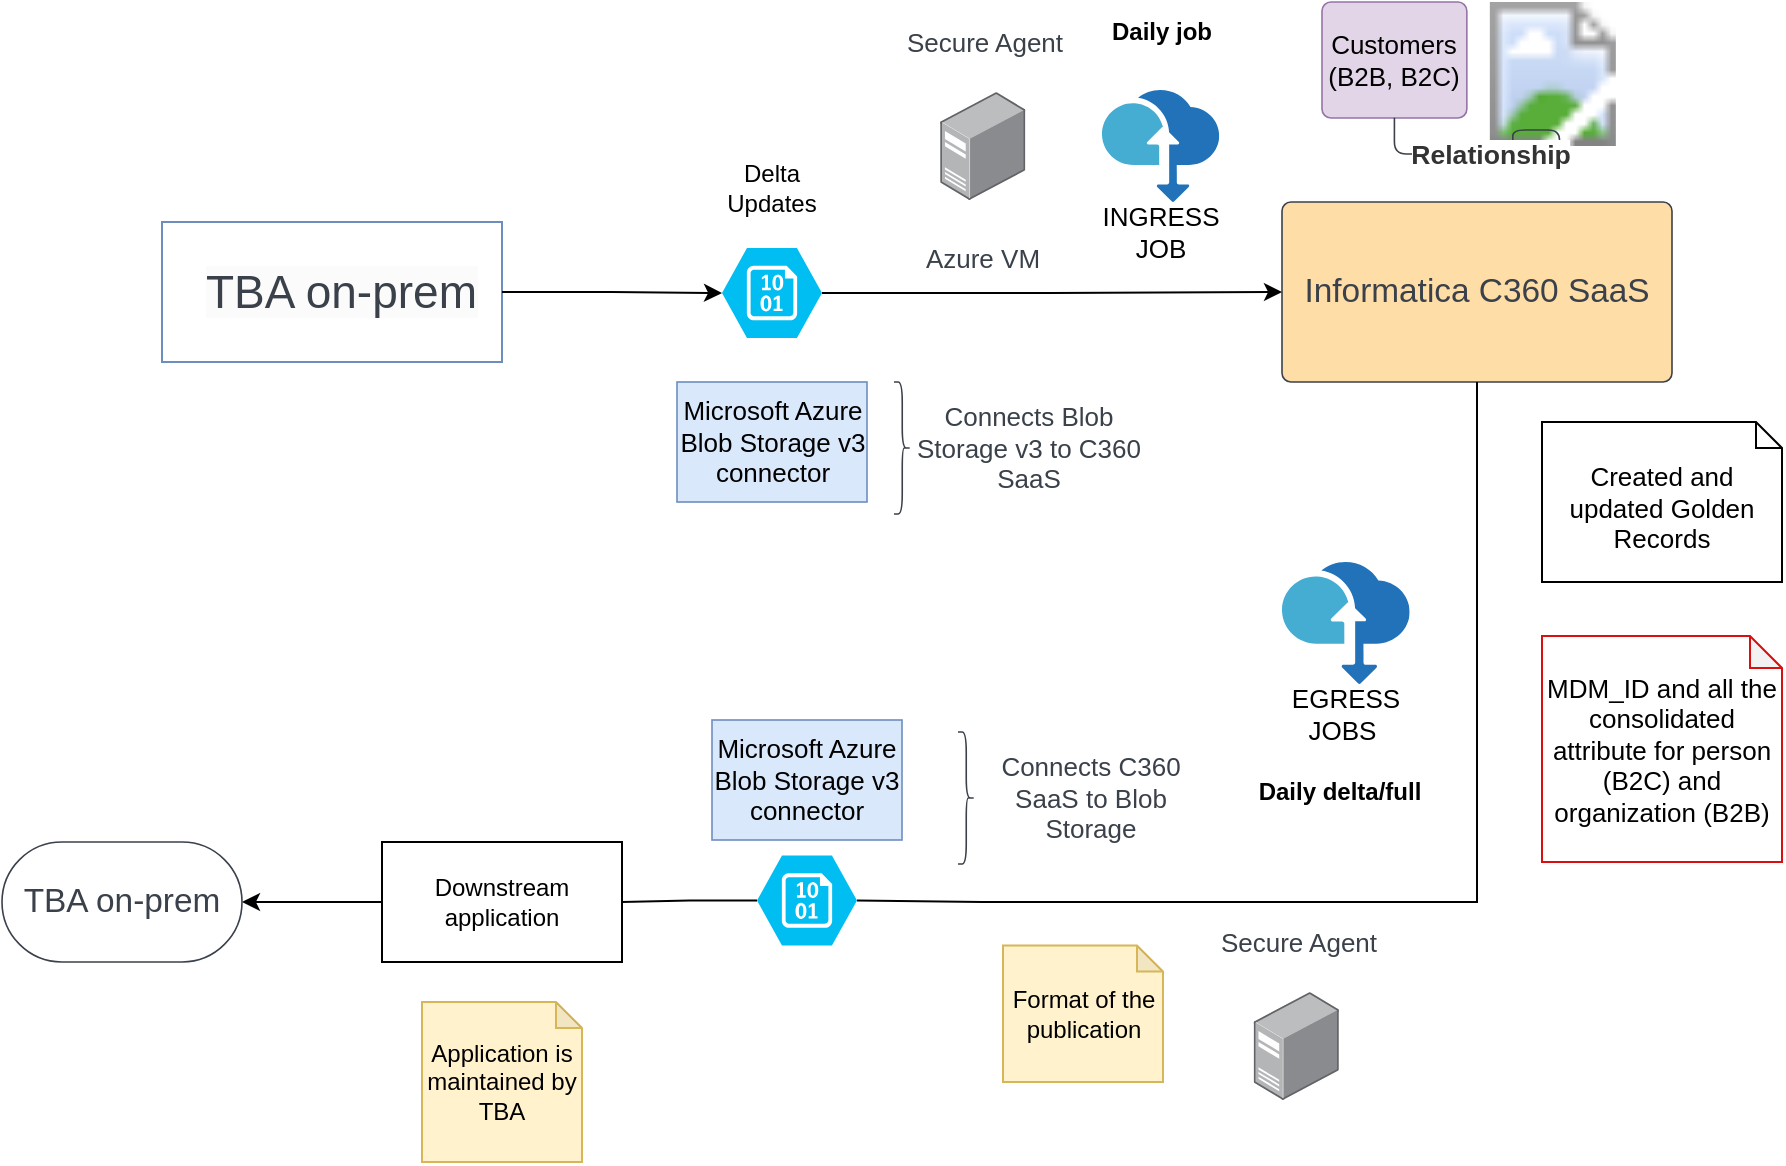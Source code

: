 <mxfile version="24.5.5" type="github" pages="4">
  <diagram name="option-1" id="xIKOyrkWzy8Dl_fA8WEf">
    <mxGraphModel dx="1050" dy="661" grid="1" gridSize="10" guides="1" tooltips="1" connect="1" arrows="1" fold="1" page="1" pageScale="1" pageWidth="1100" pageHeight="850" math="0" shadow="0">
      <root>
        <mxCell id="0" />
        <mxCell id="1" parent="0" />
        <mxCell id="UTLVXiV4EajCc-Q2aEKk-1" value="" style="rounded=0;whiteSpace=wrap;html=1;fillColor=default;strokeColor=#6c8ebf;" vertex="1" parent="1">
          <mxGeometry x="140" y="140" width="170" height="70" as="geometry" />
        </mxCell>
        <mxCell id="UTLVXiV4EajCc-Q2aEKk-2" style="edgeStyle=orthogonalEdgeStyle;rounded=0;orthogonalLoop=1;jettySize=auto;html=1;startArrow=none;" edge="1" parent="1" source="UTLVXiV4EajCc-Q2aEKk-36" target="UTLVXiV4EajCc-Q2aEKk-12">
          <mxGeometry relative="1" as="geometry">
            <Array as="points" />
          </mxGeometry>
        </mxCell>
        <mxCell id="UTLVXiV4EajCc-Q2aEKk-3" value="Informatica C360 SaaS" style="html=1;overflow=block;blockSpacing=1;whiteSpace=wrap;fontSize=16.7;fontColor=#3a414a;spacing=9;strokeColor=#3a414a;strokeOpacity=100;fillOpacity=100;rounded=1;absoluteArcSize=1;arcSize=9;fillColor=#ffdda6;strokeWidth=0.8;lucidId=FAfvqJk8E.Ea;" vertex="1" parent="1">
          <mxGeometry x="700" y="130" width="195" height="90" as="geometry" />
        </mxCell>
        <mxCell id="UTLVXiV4EajCc-Q2aEKk-11" value="INGRESS JOB" style="overflow=block;blockSpacing=1;whiteSpace=wrap;aspect=fixed;html=1;points=[];align=center;verticalAlign=top;image;image=img/lib/mscae/Data_Box.svg;fontSize=13;spacing=0;strokeColor=#3a414a;strokeOpacity=100;rounded=1;absoluteArcSize=1;arcSize=9;fillColor=#45ADD2;strokeWidth=0.8;lucidId=rtmv1XBsKIsu;" vertex="1" parent="1">
          <mxGeometry x="610" y="74" width="58.6" height="56" as="geometry" />
        </mxCell>
        <mxCell id="UTLVXiV4EajCc-Q2aEKk-12" value="TBA on-prem" style="html=1;overflow=block;blockSpacing=1;whiteSpace=wrap;rounded=1;arcSize=50;fontSize=16.7;fontColor=#3a414a;spacing=3.8;strokeColor=#3a414a;strokeOpacity=100;fillOpacity=100;fillColor=default;strokeWidth=0.8;lucidId=_zfvtoaLD8R3;" vertex="1" parent="1">
          <mxGeometry x="60" y="450" width="120" height="60" as="geometry" />
        </mxCell>
        <mxCell id="UTLVXiV4EajCc-Q2aEKk-13" value="EGRESS JOBS&amp;nbsp;" style="overflow=block;blockSpacing=1;whiteSpace=wrap;aspect=fixed;html=1;points=[];align=center;verticalAlign=top;image;image=img/lib/mscae/Data_Box.svg;fontSize=13;spacing=0;strokeColor=#3a414a;strokeOpacity=100;rounded=1;absoluteArcSize=1;arcSize=9;fillColor=#45ADD2;strokeWidth=0.8;lucidId=rtmv1XBsKIsu;" vertex="1" parent="1">
          <mxGeometry x="700" y="310" width="63.84" height="61" as="geometry" />
        </mxCell>
        <mxCell id="UTLVXiV4EajCc-Q2aEKk-14" value="Created and updated Golden Records" style="shape=note2;boundedLbl=1;whiteSpace=wrap;html=1;size=13;verticalAlign=top;align=center;fontSize=13;" vertex="1" parent="1">
          <mxGeometry x="830" y="240" width="120" height="80" as="geometry" />
        </mxCell>
        <mxCell id="UTLVXiV4EajCc-Q2aEKk-15" value="MDM_ID and all the consolidated attribute for person (B2C) and organization (B2B)" style="shape=note;whiteSpace=wrap;html=1;backgroundOutline=1;darkOpacity=0.05;strokeColor=#da1010;fontSize=13;size=16;" vertex="1" parent="1">
          <mxGeometry x="830" y="347" width="120" height="113" as="geometry" />
        </mxCell>
        <mxCell id="UTLVXiV4EajCc-Q2aEKk-16" value="Customers&lt;div&gt;(B2B,&amp;nbsp;&lt;span style=&quot;background-color: initial;&quot;&gt;B2C)&lt;/span&gt;&lt;/div&gt;" style="html=1;overflow=block;blockSpacing=1;whiteSpace=wrap;fontSize=13;spacing=0;strokeColor=#9673a6;strokeOpacity=100;rounded=1;absoluteArcSize=1;arcSize=9;fillColor=#e1d5e7;strokeWidth=0.8;lucidId=Y6fv7KWgEG-H;" vertex="1" parent="1">
          <mxGeometry x="720" y="30" width="72.42" height="58" as="geometry" />
        </mxCell>
        <mxCell id="UTLVXiV4EajCc-Q2aEKk-17" value="" style="html=1;overflow=block;blockSpacing=1;whiteSpace=wrap;shape=image;fontSize=13;spacing=3.8;strokeColor=none;strokeOpacity=100;strokeWidth=0;image=https://images.lucid.app/images/98843362-60f4-46ee-85de-753dc02aa09e/content;lucidId=MXlvsj6demjr;" vertex="1" parent="1">
          <mxGeometry x="799.42" y="30" width="72" height="72" as="geometry" />
        </mxCell>
        <mxCell id="UTLVXiV4EajCc-Q2aEKk-18" value="" style="html=1;jettySize=18;whiteSpace=wrap;fontSize=13;strokeColor=#3a414a;strokeOpacity=100;strokeWidth=0.8;rounded=1;arcSize=12;edgeStyle=orthogonalEdgeStyle;startArrow=none;endArrow=block;endFill=1;exitX=0.5;exitY=0.997;exitPerimeter=0;entryX=0.5;entryY=1;entryPerimeter=0;lucidId=~YlvwF8hCNBU;" edge="1" parent="1" source="UTLVXiV4EajCc-Q2aEKk-16">
          <mxGeometry width="100" height="100" relative="1" as="geometry">
            <Array as="points" />
            <mxPoint x="838.42" y="112" as="targetPoint" />
          </mxGeometry>
        </mxCell>
        <mxCell id="UTLVXiV4EajCc-Q2aEKk-19" value="Relationship" style="text;html=1;resizable=0;labelBackgroundColor=default;align=center;verticalAlign=middle;fontStyle=1;fontColor=#333333;fontSize=13.3;" vertex="1" parent="UTLVXiV4EajCc-Q2aEKk-18">
          <mxGeometry relative="1" as="geometry" />
        </mxCell>
        <mxCell id="UTLVXiV4EajCc-Q2aEKk-20" value="Microsoft Azure Blob Storage v3 connector" style="html=1;overflow=block;blockSpacing=1;whiteSpace=wrap;fontSize=13;spacing=0;strokeColor=#6c8ebf;strokeOpacity=100;fillOpacity=100;fillColor=#dae8fc;strokeWidth=0.8;lucidId=bUlvSHZIWZw~;" vertex="1" parent="1">
          <mxGeometry x="397.5" y="220" width="95" height="60" as="geometry" />
        </mxCell>
        <mxCell id="UTLVXiV4EajCc-Q2aEKk-21" value="" style="strokeColor=none;fillColor=none;whiteSpace=wrap;fontSize=12;fontColor=#3a414a;spacing=3.8;strokeOpacity=100;rounded=1;absoluteArcSize=1;arcSize=9;strokeWidth=0.8;html=1;" vertex="1" parent="1">
          <mxGeometry x="500" y="220" width="125" height="66" as="geometry" />
        </mxCell>
        <mxCell id="UTLVXiV4EajCc-Q2aEKk-22" value="" style="shape=curlyBracket;rounded=1;flipH=1;whiteSpace=wrap;fontSize=16.7;fontColor=#3a414a;spacing=3.8;strokeColor=#3a414a;strokeOpacity=100;strokeWidth=0.8;" vertex="1" parent="UTLVXiV4EajCc-Q2aEKk-21">
          <mxGeometry x="6" width="8.25" height="66" as="geometry" />
        </mxCell>
        <mxCell id="UTLVXiV4EajCc-Q2aEKk-23" value="Connects  Blob Storage v3 to C360 SaaS" style="strokeColor=none;fillColor=none;whiteSpace=wrap;fontSize=13;fontColor=#3a414a;spacing=3.8;strokeOpacity=100;rounded=1;absoluteArcSize=1;arcSize=9;strokeWidth=0.8;" vertex="1" parent="UTLVXiV4EajCc-Q2aEKk-21">
          <mxGeometry x="15.25" width="116.75" height="66" as="geometry" />
        </mxCell>
        <mxCell id="UTLVXiV4EajCc-Q2aEKk-24" value="" style="strokeColor=none;fillColor=none;whiteSpace=wrap;fontSize=16.7;fontColor=#3a414a;spacing=3.8;strokeOpacity=100;rounded=1;absoluteArcSize=1;arcSize=9;strokeWidth=0.8;html=1;" vertex="1" parent="1">
          <mxGeometry x="538" y="395" width="125" height="66" as="geometry" />
        </mxCell>
        <mxCell id="UTLVXiV4EajCc-Q2aEKk-25" value="" style="shape=curlyBracket;rounded=1;flipH=1;whiteSpace=wrap;fontSize=16.7;fontColor=#3a414a;spacing=3.8;strokeColor=#3a414a;strokeOpacity=100;strokeWidth=0.8;" vertex="1" parent="UTLVXiV4EajCc-Q2aEKk-24">
          <mxGeometry width="8.25" height="66" as="geometry" />
        </mxCell>
        <mxCell id="UTLVXiV4EajCc-Q2aEKk-26" value="Connects C360 SaaS to Blob Storage" style="strokeColor=none;fillColor=none;whiteSpace=wrap;fontSize=13;fontColor=#3a414a;spacing=3.8;strokeOpacity=100;rounded=1;absoluteArcSize=1;arcSize=9;strokeWidth=0.8;" vertex="1" parent="UTLVXiV4EajCc-Q2aEKk-24">
          <mxGeometry x="8.25" width="116.75" height="66" as="geometry" />
        </mxCell>
        <mxCell id="UTLVXiV4EajCc-Q2aEKk-27" value="Daily delta/full" style="text;html=1;strokeColor=none;fillColor=none;align=center;verticalAlign=middle;whiteSpace=wrap;rounded=0;fontStyle=1" vertex="1" parent="1">
          <mxGeometry x="668.6" y="410" width="120" height="30" as="geometry" />
        </mxCell>
        <mxCell id="UTLVXiV4EajCc-Q2aEKk-28" value="Daily job" style="text;html=1;strokeColor=none;fillColor=none;align=center;verticalAlign=middle;whiteSpace=wrap;rounded=0;fontStyle=1" vertex="1" parent="1">
          <mxGeometry x="580.0" y="30" width="120" height="30" as="geometry" />
        </mxCell>
        <mxCell id="UTLVXiV4EajCc-Q2aEKk-29" value="Microsoft Azure Blob Storage v3 connector" style="html=1;overflow=block;blockSpacing=1;whiteSpace=wrap;fontSize=13;spacing=0;strokeColor=#6c8ebf;strokeOpacity=100;fillOpacity=100;fillColor=#dae8fc;strokeWidth=0.8;lucidId=bUlvSHZIWZw~;" vertex="1" parent="1">
          <mxGeometry x="415" y="389" width="95" height="60" as="geometry" />
        </mxCell>
        <mxCell id="UTLVXiV4EajCc-Q2aEKk-30" value="" style="edgeStyle=orthogonalEdgeStyle;rounded=0;orthogonalLoop=1;jettySize=auto;html=1;endArrow=none;entryX=1;entryY=0.5;entryDx=0;entryDy=0;entryPerimeter=0;" edge="1" parent="1" source="UTLVXiV4EajCc-Q2aEKk-3" target="UTLVXiV4EajCc-Q2aEKk-31">
          <mxGeometry relative="1" as="geometry">
            <Array as="points">
              <mxPoint x="798" y="480" />
              <mxPoint x="550" y="480" />
            </Array>
            <mxPoint x="798" y="220" as="sourcePoint" />
            <mxPoint x="600" y="475" as="targetPoint" />
          </mxGeometry>
        </mxCell>
        <mxCell id="UTLVXiV4EajCc-Q2aEKk-31" value="" style="verticalLabelPosition=bottom;html=1;verticalAlign=top;align=center;strokeColor=none;fillColor=#00BEF2;shape=mxgraph.azure.storage_blob;" vertex="1" parent="1">
          <mxGeometry x="437.5" y="456.75" width="50" height="45" as="geometry" />
        </mxCell>
        <mxCell id="UTLVXiV4EajCc-Q2aEKk-33" value="Secure Agent" style="strokeColor=none;fillColor=none;whiteSpace=wrap;fontSize=13;fontColor=#3a414a;spacing=3.8;strokeOpacity=100;rounded=1;absoluteArcSize=1;arcSize=9;strokeWidth=0.8;" vertex="1" parent="1">
          <mxGeometry x="493.25" y="30" width="116.75" height="40" as="geometry" />
        </mxCell>
        <mxCell id="UTLVXiV4EajCc-Q2aEKk-46" style="edgeStyle=orthogonalEdgeStyle;rounded=0;orthogonalLoop=1;jettySize=auto;html=1;" edge="1" parent="1" source="UTLVXiV4EajCc-Q2aEKk-34" target="UTLVXiV4EajCc-Q2aEKk-3">
          <mxGeometry relative="1" as="geometry" />
        </mxCell>
        <mxCell id="UTLVXiV4EajCc-Q2aEKk-34" value="" style="verticalLabelPosition=bottom;html=1;verticalAlign=top;align=center;strokeColor=none;fillColor=#00BEF2;shape=mxgraph.azure.storage_blob;" vertex="1" parent="1">
          <mxGeometry x="420" y="153" width="50" height="45" as="geometry" />
        </mxCell>
        <mxCell id="UTLVXiV4EajCc-Q2aEKk-35" value="" style="edgeStyle=orthogonalEdgeStyle;rounded=0;orthogonalLoop=1;jettySize=auto;html=1;startArrow=none;endArrow=none;" edge="1" parent="1" source="UTLVXiV4EajCc-Q2aEKk-31" target="UTLVXiV4EajCc-Q2aEKk-36">
          <mxGeometry relative="1" as="geometry">
            <Array as="points" />
            <mxPoint x="438" y="479" as="sourcePoint" />
            <mxPoint x="200" y="479" as="targetPoint" />
          </mxGeometry>
        </mxCell>
        <mxCell id="UTLVXiV4EajCc-Q2aEKk-36" value="Downstream application" style="rounded=0;whiteSpace=wrap;html=1;" vertex="1" parent="1">
          <mxGeometry x="250" y="450" width="120" height="60" as="geometry" />
        </mxCell>
        <mxCell id="UTLVXiV4EajCc-Q2aEKk-37" value="Application is maintained by TBA" style="shape=note;whiteSpace=wrap;html=1;backgroundOutline=1;darkOpacity=0.05;fillColor=#fff2cc;strokeColor=#d6b656;size=13;" vertex="1" parent="1">
          <mxGeometry x="270" y="530" width="80" height="80" as="geometry" />
        </mxCell>
        <mxCell id="UTLVXiV4EajCc-Q2aEKk-38" value="Format of the publication" style="shape=note;whiteSpace=wrap;html=1;backgroundOutline=1;darkOpacity=0.05;fillColor=#fff2cc;strokeColor=#d6b656;size=13;" vertex="1" parent="1">
          <mxGeometry x="560.5" y="501.75" width="80" height="68.25" as="geometry" />
        </mxCell>
        <mxCell id="UTLVXiV4EajCc-Q2aEKk-39" value="&lt;span style=&quot;color: rgb(58, 65, 74); font-family: Helvetica; font-size: 23px; font-style: normal; font-variant-ligatures: normal; font-variant-caps: normal; font-weight: 400; letter-spacing: normal; orphans: 2; text-align: center; text-indent: 0px; text-transform: none; widows: 2; word-spacing: 0px; -webkit-text-stroke-width: 0px; background-color: rgb(251, 251, 251); text-decoration-thickness: initial; text-decoration-style: initial; text-decoration-color: initial; float: none; display: inline !important;&quot;&gt;TBA on-prem&lt;/span&gt;" style="text;whiteSpace=wrap;html=1;fontSize=23;" vertex="1" parent="1">
          <mxGeometry x="160" y="155" width="140" height="40" as="geometry" />
        </mxCell>
        <mxCell id="UTLVXiV4EajCc-Q2aEKk-40" value="Delta Updates" style="text;html=1;strokeColor=none;fillColor=none;align=center;verticalAlign=middle;whiteSpace=wrap;rounded=0;" vertex="1" parent="1">
          <mxGeometry x="415" y="108" width="60" height="30" as="geometry" />
        </mxCell>
        <mxCell id="UTLVXiV4EajCc-Q2aEKk-47" style="edgeStyle=orthogonalEdgeStyle;rounded=0;orthogonalLoop=1;jettySize=auto;html=1;exitX=1;exitY=0.5;exitDx=0;exitDy=0;entryX=0;entryY=0.5;entryDx=0;entryDy=0;entryPerimeter=0;" edge="1" parent="1" source="UTLVXiV4EajCc-Q2aEKk-1" target="UTLVXiV4EajCc-Q2aEKk-34">
          <mxGeometry relative="1" as="geometry" />
        </mxCell>
        <mxCell id="jOWFvfhWtUZJnj_sLtPq-1" value="Azure VM" style="strokeColor=none;fillColor=none;whiteSpace=wrap;fontSize=13;fontColor=#3a414a;spacing=3.8;strokeOpacity=100;rounded=1;absoluteArcSize=1;arcSize=9;strokeWidth=0.8;" vertex="1" parent="1">
          <mxGeometry x="491.5" y="138" width="116.75" height="40" as="geometry" />
        </mxCell>
        <mxCell id="uVDd3Pz3LuNNK4ch08mF-1" value="" style="image;points=[];aspect=fixed;html=1;align=center;shadow=0;dashed=0;image=img/lib/allied_telesis/computer_and_terminals/Server_Desktop.svg;" vertex="1" parent="1">
          <mxGeometry x="529.08" y="75" width="42.6" height="54" as="geometry" />
        </mxCell>
        <mxCell id="DJTNmcJBY1qW09pVh8I9-1" value="Secure Agent" style="strokeColor=none;fillColor=none;whiteSpace=wrap;fontSize=13;fontColor=#3a414a;spacing=3.8;strokeOpacity=100;rounded=1;absoluteArcSize=1;arcSize=9;strokeWidth=0.8;" vertex="1" parent="1">
          <mxGeometry x="650" y="480" width="116.75" height="40" as="geometry" />
        </mxCell>
        <mxCell id="DJTNmcJBY1qW09pVh8I9-2" value="" style="image;points=[];aspect=fixed;html=1;align=center;shadow=0;dashed=0;image=img/lib/allied_telesis/computer_and_terminals/Server_Desktop.svg;" vertex="1" parent="1">
          <mxGeometry x="685.83" y="525" width="42.6" height="54" as="geometry" />
        </mxCell>
      </root>
    </mxGraphModel>
  </diagram>
  <diagram id="GwSDyWFpAkEhWZ1KW3pI" name="option-2">
    <mxGraphModel dx="1050" dy="661" grid="1" gridSize="10" guides="1" tooltips="1" connect="1" arrows="1" fold="1" page="1" pageScale="1" pageWidth="1100" pageHeight="850" math="0" shadow="0">
      <root>
        <mxCell id="0" />
        <mxCell id="1" parent="0" />
        <mxCell id="33QZVExdqFNLATZnmr2U-38" style="edgeStyle=orthogonalEdgeStyle;rounded=0;orthogonalLoop=1;jettySize=auto;html=1;" edge="1" parent="1" source="33QZVExdqFNLATZnmr2U-1">
          <mxGeometry relative="1" as="geometry">
            <mxPoint x="410" y="175" as="targetPoint" />
          </mxGeometry>
        </mxCell>
        <mxCell id="33QZVExdqFNLATZnmr2U-1" value="" style="rounded=0;whiteSpace=wrap;html=1;fillColor=default;strokeColor=#6c8ebf;" vertex="1" parent="1">
          <mxGeometry x="140" y="140" width="170" height="70" as="geometry" />
        </mxCell>
        <mxCell id="33QZVExdqFNLATZnmr2U-2" style="edgeStyle=orthogonalEdgeStyle;rounded=0;orthogonalLoop=1;jettySize=auto;html=1;startArrow=none;" edge="1" parent="1" source="33QZVExdqFNLATZnmr2U-30" target="33QZVExdqFNLATZnmr2U-6">
          <mxGeometry relative="1" as="geometry">
            <Array as="points" />
          </mxGeometry>
        </mxCell>
        <mxCell id="33QZVExdqFNLATZnmr2U-3" value="Informatica C360 SaaS" style="html=1;overflow=block;blockSpacing=1;whiteSpace=wrap;fontSize=16.7;fontColor=#3a414a;spacing=9;strokeColor=#3a414a;strokeOpacity=100;fillOpacity=100;rounded=1;absoluteArcSize=1;arcSize=9;fillColor=#ffdda6;strokeWidth=0.8;lucidId=FAfvqJk8E.Ea;" vertex="1" parent="1">
          <mxGeometry x="700" y="130" width="195" height="90" as="geometry" />
        </mxCell>
        <mxCell id="33QZVExdqFNLATZnmr2U-5" value="INGRESS JOB" style="overflow=block;blockSpacing=1;whiteSpace=wrap;aspect=fixed;html=1;points=[];align=center;verticalAlign=top;image;image=img/lib/mscae/Data_Box.svg;fontSize=13;spacing=0;strokeColor=#3a414a;strokeOpacity=100;rounded=1;absoluteArcSize=1;arcSize=9;fillColor=#45ADD2;strokeWidth=0.8;lucidId=rtmv1XBsKIsu;" vertex="1" parent="1">
          <mxGeometry x="610" y="74" width="58.6" height="56" as="geometry" />
        </mxCell>
        <mxCell id="33QZVExdqFNLATZnmr2U-6" value="TBA on-prem" style="html=1;overflow=block;blockSpacing=1;whiteSpace=wrap;rounded=1;arcSize=50;fontSize=16.7;fontColor=#3a414a;spacing=3.8;strokeColor=#3a414a;strokeOpacity=100;fillOpacity=100;fillColor=default;strokeWidth=0.8;lucidId=_zfvtoaLD8R3;" vertex="1" parent="1">
          <mxGeometry x="60" y="450" width="120" height="60" as="geometry" />
        </mxCell>
        <mxCell id="33QZVExdqFNLATZnmr2U-7" value="EGRESS JOBS&amp;nbsp;" style="overflow=block;blockSpacing=1;whiteSpace=wrap;aspect=fixed;html=1;points=[];align=center;verticalAlign=top;image;image=img/lib/mscae/Data_Box.svg;fontSize=13;spacing=0;strokeColor=#3a414a;strokeOpacity=100;rounded=1;absoluteArcSize=1;arcSize=9;fillColor=#45ADD2;strokeWidth=0.8;lucidId=rtmv1XBsKIsu;" vertex="1" parent="1">
          <mxGeometry x="700" y="310" width="63.84" height="61" as="geometry" />
        </mxCell>
        <mxCell id="33QZVExdqFNLATZnmr2U-8" value="Created and updated Golden Records" style="shape=note2;boundedLbl=1;whiteSpace=wrap;html=1;size=13;verticalAlign=top;align=center;fontSize=13;" vertex="1" parent="1">
          <mxGeometry x="830" y="240" width="120" height="80" as="geometry" />
        </mxCell>
        <mxCell id="33QZVExdqFNLATZnmr2U-9" value="MDM_ID and all the consolidated attribute for person (B2C) and organization (B2B)" style="shape=note;whiteSpace=wrap;html=1;backgroundOutline=1;darkOpacity=0.05;strokeColor=#da1010;fontSize=13;size=16;" vertex="1" parent="1">
          <mxGeometry x="830" y="347" width="120" height="113" as="geometry" />
        </mxCell>
        <mxCell id="33QZVExdqFNLATZnmr2U-11" value="" style="html=1;overflow=block;blockSpacing=1;whiteSpace=wrap;shape=image;fontSize=13;spacing=3.8;strokeColor=none;strokeOpacity=100;strokeWidth=0;image=https://images.lucid.app/images/98843362-60f4-46ee-85de-753dc02aa09e/content;lucidId=MXlvsj6demjr;" vertex="1" parent="1">
          <mxGeometry x="820" y="66" width="72" height="72" as="geometry" />
        </mxCell>
        <mxCell id="33QZVExdqFNLATZnmr2U-12" value="" style="html=1;jettySize=18;whiteSpace=wrap;fontSize=13;strokeColor=#3a414a;strokeOpacity=100;strokeWidth=0.8;rounded=1;arcSize=12;edgeStyle=orthogonalEdgeStyle;startArrow=none;endArrow=block;endFill=1;lucidId=~YlvwF8hCNBU;" edge="1" parent="1" target="33QZVExdqFNLATZnmr2U-11">
          <mxGeometry width="100" height="100" relative="1" as="geometry">
            <Array as="points" />
            <mxPoint x="838" y="60" as="targetPoint" />
            <mxPoint x="770" y="60" as="sourcePoint" />
          </mxGeometry>
        </mxCell>
        <mxCell id="33QZVExdqFNLATZnmr2U-13" value="Relationship" style="text;html=1;resizable=0;labelBackgroundColor=default;align=center;verticalAlign=middle;fontStyle=1;fontColor=#333333;fontSize=13.3;" vertex="1" parent="33QZVExdqFNLATZnmr2U-12">
          <mxGeometry relative="1" as="geometry">
            <mxPoint x="-5" y="-18" as="offset" />
          </mxGeometry>
        </mxCell>
        <mxCell id="33QZVExdqFNLATZnmr2U-14" value="AWS S3 Connectors" style="html=1;overflow=block;blockSpacing=1;whiteSpace=wrap;fontSize=13;spacing=0;strokeColor=#6c8ebf;strokeOpacity=100;fillOpacity=100;fillColor=#dae8fc;strokeWidth=0.8;lucidId=bUlvSHZIWZw~;" vertex="1" parent="1">
          <mxGeometry x="397.5" y="244" width="95" height="60" as="geometry" />
        </mxCell>
        <mxCell id="33QZVExdqFNLATZnmr2U-15" value="" style="strokeColor=none;fillColor=none;whiteSpace=wrap;fontSize=12;fontColor=#3a414a;spacing=3.8;strokeOpacity=100;rounded=1;absoluteArcSize=1;arcSize=9;strokeWidth=0.8;html=1;" vertex="1" parent="1">
          <mxGeometry x="500" y="220" width="125" height="66" as="geometry" />
        </mxCell>
        <mxCell id="33QZVExdqFNLATZnmr2U-16" value="" style="shape=curlyBracket;rounded=1;flipH=1;whiteSpace=wrap;fontSize=16.7;fontColor=#3a414a;spacing=3.8;strokeColor=#3a414a;strokeOpacity=100;strokeWidth=0.8;" vertex="1" parent="33QZVExdqFNLATZnmr2U-15">
          <mxGeometry x="6" width="8.25" height="66" as="geometry" />
        </mxCell>
        <mxCell id="33QZVExdqFNLATZnmr2U-17" value="Connects  S3 bucket to C360 SaaS" style="strokeColor=none;fillColor=none;whiteSpace=wrap;fontSize=13;fontColor=#3a414a;spacing=3.8;strokeOpacity=100;rounded=1;absoluteArcSize=1;arcSize=9;strokeWidth=0.8;" vertex="1" parent="33QZVExdqFNLATZnmr2U-15">
          <mxGeometry x="15.25" width="116.75" height="66" as="geometry" />
        </mxCell>
        <mxCell id="33QZVExdqFNLATZnmr2U-18" value="" style="strokeColor=none;fillColor=none;whiteSpace=wrap;fontSize=16.7;fontColor=#3a414a;spacing=3.8;strokeOpacity=100;rounded=1;absoluteArcSize=1;arcSize=9;strokeWidth=0.8;html=1;" vertex="1" parent="1">
          <mxGeometry x="538" y="395" width="125" height="66" as="geometry" />
        </mxCell>
        <mxCell id="33QZVExdqFNLATZnmr2U-19" value="" style="shape=curlyBracket;rounded=1;flipH=1;whiteSpace=wrap;fontSize=16.7;fontColor=#3a414a;spacing=3.8;strokeColor=#3a414a;strokeOpacity=100;strokeWidth=0.8;" vertex="1" parent="33QZVExdqFNLATZnmr2U-18">
          <mxGeometry width="8.25" height="66" as="geometry" />
        </mxCell>
        <mxCell id="33QZVExdqFNLATZnmr2U-20" value="Connects C360 SaaS to S3 bucket" style="strokeColor=none;fillColor=none;whiteSpace=wrap;fontSize=13;fontColor=#3a414a;spacing=3.8;strokeOpacity=100;rounded=1;absoluteArcSize=1;arcSize=9;strokeWidth=0.8;" vertex="1" parent="33QZVExdqFNLATZnmr2U-18">
          <mxGeometry x="8.25" width="116.75" height="66" as="geometry" />
        </mxCell>
        <mxCell id="33QZVExdqFNLATZnmr2U-21" value="Daily delta/full" style="text;html=1;strokeColor=none;fillColor=none;align=center;verticalAlign=middle;whiteSpace=wrap;rounded=0;fontStyle=1" vertex="1" parent="1">
          <mxGeometry x="668.6" y="410" width="120" height="30" as="geometry" />
        </mxCell>
        <mxCell id="33QZVExdqFNLATZnmr2U-22" value="Daily job" style="text;html=1;strokeColor=none;fillColor=none;align=center;verticalAlign=middle;whiteSpace=wrap;rounded=0;fontStyle=1" vertex="1" parent="1">
          <mxGeometry x="580.0" y="30" width="120" height="30" as="geometry" />
        </mxCell>
        <mxCell id="33QZVExdqFNLATZnmr2U-23" value="AWS 3 connectors" style="html=1;overflow=block;blockSpacing=1;whiteSpace=wrap;fontSize=13;spacing=0;strokeColor=#6c8ebf;strokeOpacity=100;fillOpacity=100;fillColor=#dae8fc;strokeWidth=0.8;lucidId=bUlvSHZIWZw~;" vertex="1" parent="1">
          <mxGeometry x="415" y="389" width="95" height="60" as="geometry" />
        </mxCell>
        <mxCell id="33QZVExdqFNLATZnmr2U-24" value="" style="edgeStyle=orthogonalEdgeStyle;rounded=0;orthogonalLoop=1;jettySize=auto;html=1;endArrow=none;entryX=1;entryY=0.5;entryDx=0;entryDy=0;entryPerimeter=0;" edge="1" parent="1" source="33QZVExdqFNLATZnmr2U-3">
          <mxGeometry relative="1" as="geometry">
            <Array as="points">
              <mxPoint x="798" y="480" />
              <mxPoint x="550" y="480" />
            </Array>
            <mxPoint x="798" y="220" as="sourcePoint" />
            <mxPoint x="487.5" y="479.25" as="targetPoint" />
          </mxGeometry>
        </mxCell>
        <mxCell id="33QZVExdqFNLATZnmr2U-26" value="EC2 Instance (AWS)" style="strokeColor=none;fillColor=none;whiteSpace=wrap;fontSize=13;fontColor=#3a414a;spacing=3.8;strokeOpacity=100;rounded=1;absoluteArcSize=1;arcSize=9;strokeWidth=0.8;" vertex="1" parent="1">
          <mxGeometry x="492" y="134" width="116.75" height="40" as="geometry" />
        </mxCell>
        <mxCell id="33QZVExdqFNLATZnmr2U-27" style="edgeStyle=orthogonalEdgeStyle;rounded=0;orthogonalLoop=1;jettySize=auto;html=1;" edge="1" parent="1" target="33QZVExdqFNLATZnmr2U-3">
          <mxGeometry relative="1" as="geometry">
            <mxPoint x="470" y="175.5" as="sourcePoint" />
          </mxGeometry>
        </mxCell>
        <mxCell id="33QZVExdqFNLATZnmr2U-29" value="" style="edgeStyle=orthogonalEdgeStyle;rounded=0;orthogonalLoop=1;jettySize=auto;html=1;startArrow=none;endArrow=none;" edge="1" parent="1" target="33QZVExdqFNLATZnmr2U-30">
          <mxGeometry relative="1" as="geometry">
            <Array as="points" />
            <mxPoint x="437.5" y="479.3" as="sourcePoint" />
            <mxPoint x="200" y="479" as="targetPoint" />
          </mxGeometry>
        </mxCell>
        <mxCell id="33QZVExdqFNLATZnmr2U-30" value="Downstream application" style="rounded=0;whiteSpace=wrap;html=1;" vertex="1" parent="1">
          <mxGeometry x="250" y="450" width="120" height="60" as="geometry" />
        </mxCell>
        <mxCell id="33QZVExdqFNLATZnmr2U-31" value="Application is maintained by TBA" style="shape=note;whiteSpace=wrap;html=1;backgroundOutline=1;darkOpacity=0.05;fillColor=#fff2cc;strokeColor=#d6b656;size=13;" vertex="1" parent="1">
          <mxGeometry x="270" y="530" width="80" height="80" as="geometry" />
        </mxCell>
        <mxCell id="33QZVExdqFNLATZnmr2U-32" value="Format of the publication" style="shape=note;whiteSpace=wrap;html=1;backgroundOutline=1;darkOpacity=0.05;fillColor=#fff2cc;strokeColor=#d6b656;size=13;" vertex="1" parent="1">
          <mxGeometry x="560.5" y="501.75" width="80" height="68.25" as="geometry" />
        </mxCell>
        <mxCell id="33QZVExdqFNLATZnmr2U-33" value="&lt;span style=&quot;color: rgb(58, 65, 74); font-family: Helvetica; font-size: 23px; font-style: normal; font-variant-ligatures: normal; font-variant-caps: normal; font-weight: 400; letter-spacing: normal; orphans: 2; text-align: center; text-indent: 0px; text-transform: none; widows: 2; word-spacing: 0px; -webkit-text-stroke-width: 0px; background-color: rgb(251, 251, 251); text-decoration-thickness: initial; text-decoration-style: initial; text-decoration-color: initial; float: none; display: inline !important;&quot;&gt;TBA on-prem&lt;/span&gt;" style="text;whiteSpace=wrap;html=1;fontSize=23;" vertex="1" parent="1">
          <mxGeometry x="160" y="155" width="140" height="40" as="geometry" />
        </mxCell>
        <mxCell id="33QZVExdqFNLATZnmr2U-34" value="Delta Updates" style="text;html=1;strokeColor=none;fillColor=none;align=center;verticalAlign=middle;whiteSpace=wrap;rounded=0;" vertex="1" parent="1">
          <mxGeometry x="330" y="125" width="60" height="30" as="geometry" />
        </mxCell>
        <mxCell id="33QZVExdqFNLATZnmr2U-37" value="Amazon S3" style="sketch=0;outlineConnect=0;fontColor=#232F3E;gradientColor=none;strokeColor=#ffffff;fillColor=#232F3E;dashed=0;verticalLabelPosition=middle;verticalAlign=bottom;align=center;html=1;whiteSpace=wrap;fontSize=10;fontStyle=1;spacing=3;shape=mxgraph.aws4.productIcon;prIcon=mxgraph.aws4.s3;" vertex="1" parent="1">
          <mxGeometry x="412.5" y="134" width="75" height="100" as="geometry" />
        </mxCell>
        <mxCell id="33QZVExdqFNLATZnmr2U-39" value="Amazon S3" style="sketch=0;outlineConnect=0;fontColor=#232F3E;gradientColor=none;strokeColor=#ffffff;fillColor=#232F3E;dashed=0;verticalLabelPosition=middle;verticalAlign=bottom;align=center;html=1;whiteSpace=wrap;fontSize=10;fontStyle=1;spacing=3;shape=mxgraph.aws4.productIcon;prIcon=mxgraph.aws4.s3;" vertex="1" parent="1">
          <mxGeometry x="437.5" y="459" width="55" height="71" as="geometry" />
        </mxCell>
        <mxCell id="FG9K0ecppAC3MM3nmcAN-1" value="" style="image;points=[];aspect=fixed;html=1;align=center;shadow=0;dashed=0;image=img/lib/allied_telesis/computer_and_terminals/Server_Desktop.svg;" vertex="1" parent="1">
          <mxGeometry x="529.08" y="75" width="42.6" height="54" as="geometry" />
        </mxCell>
        <mxCell id="fpIBKw20GGPE4b_xydZ5-1" value="Secure Agent" style="strokeColor=none;fillColor=none;whiteSpace=wrap;fontSize=13;fontColor=#3a414a;spacing=3.8;strokeOpacity=100;rounded=1;absoluteArcSize=1;arcSize=9;strokeWidth=0.8;" vertex="1" parent="1">
          <mxGeometry x="487.5" y="30" width="116.75" height="40" as="geometry" />
        </mxCell>
        <mxCell id="cWhrr_YGGOTYgEr_hmNp-1" value="Customers&lt;div&gt;(B2B,&amp;nbsp;&lt;span style=&quot;background-color: initial;&quot;&gt;B2C)&lt;/span&gt;&lt;/div&gt;" style="html=1;overflow=block;blockSpacing=1;whiteSpace=wrap;fontSize=13;spacing=0;strokeColor=#9673a6;strokeOpacity=100;rounded=1;absoluteArcSize=1;arcSize=9;fillColor=#e1d5e7;strokeWidth=0.8;lucidId=Y6fv7KWgEG-H;" vertex="1" parent="1">
          <mxGeometry x="700" y="50" width="72.42" height="58" as="geometry" />
        </mxCell>
        <mxCell id="JIjPr_XKXCbL7PN_Sfo1-1" value="EC2 Instance (AWS)" style="strokeColor=none;fillColor=none;whiteSpace=wrap;fontSize=13;fontColor=#3a414a;spacing=3.8;strokeOpacity=100;rounded=1;absoluteArcSize=1;arcSize=9;strokeWidth=0.8;" vertex="1" parent="1">
          <mxGeometry x="655.67" y="553" width="116.75" height="40" as="geometry" />
        </mxCell>
        <mxCell id="JIjPr_XKXCbL7PN_Sfo1-2" value="" style="image;points=[];aspect=fixed;html=1;align=center;shadow=0;dashed=0;image=img/lib/allied_telesis/computer_and_terminals/Server_Desktop.svg;" vertex="1" parent="1">
          <mxGeometry x="692.75" y="494" width="42.6" height="54" as="geometry" />
        </mxCell>
        <mxCell id="JIjPr_XKXCbL7PN_Sfo1-3" value="Secure Agent" style="strokeColor=none;fillColor=none;whiteSpace=wrap;fontSize=13;fontColor=#3a414a;spacing=3.8;strokeOpacity=100;rounded=1;absoluteArcSize=1;arcSize=9;strokeWidth=0.8;" vertex="1" parent="1">
          <mxGeometry x="651.17" y="449" width="116.75" height="40" as="geometry" />
        </mxCell>
      </root>
    </mxGraphModel>
  </diagram>
  <diagram id="UQaPTLi3r7HSmBNc4bOR" name="option-3">
    <mxGraphModel dx="1050" dy="661" grid="1" gridSize="10" guides="1" tooltips="1" connect="1" arrows="1" fold="1" page="1" pageScale="1" pageWidth="1100" pageHeight="850" math="0" shadow="0">
      <root>
        <mxCell id="0" />
        <mxCell id="1" parent="0" />
        <mxCell id="SV_L0hvyP7PEhbChsQPp-4" style="edgeStyle=orthogonalEdgeStyle;rounded=0;orthogonalLoop=1;jettySize=auto;html=1;dashed=1;" edge="1" parent="1" source="SV_L0hvyP7PEhbChsQPp-6" target="SV_L0hvyP7PEhbChsQPp-61">
          <mxGeometry relative="1" as="geometry">
            <mxPoint x="700" y="410" as="targetPoint" />
            <Array as="points">
              <mxPoint x="740" y="410" />
            </Array>
          </mxGeometry>
        </mxCell>
        <mxCell id="SV_L0hvyP7PEhbChsQPp-5" value="MDM_ID,SRC_ID" style="edgeLabel;html=1;align=center;verticalAlign=middle;resizable=0;points=[];" vertex="1" connectable="0" parent="SV_L0hvyP7PEhbChsQPp-4">
          <mxGeometry x="-0.635" relative="1" as="geometry">
            <mxPoint as="offset" />
          </mxGeometry>
        </mxCell>
        <mxCell id="SV_L0hvyP7PEhbChsQPp-6" value="" style="rounded=0;whiteSpace=wrap;html=1;fillColor=#fff2cc;strokeColor=#d6b656;" vertex="1" parent="1">
          <mxGeometry x="560" y="80" width="190" height="200" as="geometry" />
        </mxCell>
        <mxCell id="SV_L0hvyP7PEhbChsQPp-9" value="TBA On-Prem" style="html=1;overflow=block;blockSpacing=1;whiteSpace=wrap;rounded=1;arcSize=35;fontSize=16.7;fontColor=#3a414a;spacing=3.8;strokeColor=#3a414a;strokeOpacity=100;fillOpacity=100;fillColor=#cfe4ff;strokeWidth=0.8;lucidId=_zfvtoaLD8R3;" vertex="1" parent="1">
          <mxGeometry x="217" y="201" width="120" height="60" as="geometry" />
        </mxCell>
        <mxCell id="SV_L0hvyP7PEhbChsQPp-10" style="edgeStyle=orthogonalEdgeStyle;rounded=0;orthogonalLoop=1;jettySize=auto;html=1;exitX=0.75;exitY=0;exitDx=0;exitDy=0;entryX=0;entryY=0.5;entryDx=0;entryDy=0;fontSize=13;fontColor=#030303;dashed=1;" edge="1" parent="1" source="SV_L0hvyP7PEhbChsQPp-13" target="SV_L0hvyP7PEhbChsQPp-55">
          <mxGeometry relative="1" as="geometry">
            <mxPoint x="584" y="107.5" as="targetPoint" />
          </mxGeometry>
        </mxCell>
        <mxCell id="SV_L0hvyP7PEhbChsQPp-11" style="edgeStyle=orthogonalEdgeStyle;rounded=0;orthogonalLoop=1;jettySize=auto;html=1;entryX=0.25;entryY=1;entryDx=0;entryDy=0;" edge="1" parent="1" source="SV_L0hvyP7PEhbChsQPp-13" target="SV_L0hvyP7PEhbChsQPp-17">
          <mxGeometry relative="1" as="geometry">
            <Array as="points">
              <mxPoint x="496" y="350" />
              <mxPoint x="821" y="350" />
            </Array>
          </mxGeometry>
        </mxCell>
        <mxCell id="SV_L0hvyP7PEhbChsQPp-12" value="UPDATE&amp;nbsp; / DELETE" style="edgeLabel;html=1;align=center;verticalAlign=middle;resizable=0;points=[];" vertex="1" connectable="0" parent="SV_L0hvyP7PEhbChsQPp-11">
          <mxGeometry x="-0.128" relative="1" as="geometry">
            <mxPoint as="offset" />
          </mxGeometry>
        </mxCell>
        <mxCell id="SV_L0hvyP7PEhbChsQPp-13" value="Informatica Cloud Application Integration" style="html=1;overflow=block;blockSpacing=1;whiteSpace=wrap;shape=process;fontSize=13;fontColor=#3a414a;spacing=3.8;strokeColor=#3a414a;strokeOpacity=100;fillOpacity=100;rounded=1;absoluteArcSize=1;arcSize=9;fillColor=#b8f5ed;strokeWidth=0.8;lucidId=kAfvMmEvo7Zt;" vertex="1" parent="1">
          <mxGeometry x="442" y="186" width="108" height="90" as="geometry" />
        </mxCell>
        <mxCell id="SV_L0hvyP7PEhbChsQPp-15" style="edgeStyle=orthogonalEdgeStyle;rounded=0;orthogonalLoop=1;jettySize=auto;html=1;entryX=0.5;entryY=0;entryDx=0;entryDy=0;" edge="1" parent="1">
          <mxGeometry relative="1" as="geometry">
            <mxPoint x="967" y="232" as="sourcePoint" />
            <mxPoint x="1027" y="251" as="targetPoint" />
          </mxGeometry>
        </mxCell>
        <mxCell id="SV_L0hvyP7PEhbChsQPp-16" style="edgeStyle=orthogonalEdgeStyle;rounded=0;orthogonalLoop=1;jettySize=auto;html=1;exitX=0;exitY=0.25;exitDx=0;exitDy=0;entryX=1.016;entryY=0.626;entryDx=0;entryDy=0;entryPerimeter=0;dashed=1;" edge="1" parent="1" source="SV_L0hvyP7PEhbChsQPp-17" target="SV_L0hvyP7PEhbChsQPp-6">
          <mxGeometry relative="1" as="geometry" />
        </mxCell>
        <mxCell id="SV_L0hvyP7PEhbChsQPp-17" value="Informatica C360 SaaS" style="html=1;overflow=block;blockSpacing=1;whiteSpace=wrap;fontSize=16.7;fontColor=#3a414a;spacing=9;strokeColor=#3a414a;strokeOpacity=100;fillOpacity=100;rounded=1;absoluteArcSize=1;arcSize=9;fillColor=#ffdda6;strokeWidth=0.8;lucidId=FAfvqJk8E.Ea;" vertex="1" parent="1">
          <mxGeometry x="772" y="186" width="195" height="90" as="geometry" />
        </mxCell>
        <mxCell id="SV_L0hvyP7PEhbChsQPp-18" value="" style="html=1;jettySize=18;whiteSpace=wrap;fontSize=13;strokeColor=#3a414a;strokeOpacity=100;strokeWidth=0.8;rounded=1;arcSize=12;edgeStyle=orthogonalEdgeStyle;startArrow=none;endArrow=block;endFill=1;exitX=1.003;exitY=0.5;exitPerimeter=0;entryX=-0.002;entryY=0.5;entryPerimeter=0;lucidId=RAfvrp491s3M;" edge="1" parent="1" source="SV_L0hvyP7PEhbChsQPp-9" target="SV_L0hvyP7PEhbChsQPp-13">
          <mxGeometry width="100" height="100" relative="1" as="geometry">
            <Array as="points" />
          </mxGeometry>
        </mxCell>
        <mxCell id="SV_L0hvyP7PEhbChsQPp-19" value="&lt;font style=&quot;font-size: 11px;&quot;&gt;Attributes to publish&lt;/font&gt;" style="html=1;overflow=block;blockSpacing=1;whiteSpace=wrap;shape=mxgraph.aws4.attributes;verticalLabelPosition=bottom;align=center;verticalAlign=top;pointerEvents=1;fontSize=16.7;fontColor=#3a414a;spacing=0;strokeColor=#3a414a;strokeOpacity=100;rounded=1;absoluteArcSize=1;arcSize=9;fillColor=#3b48cc;strokeWidth=0.8;lucidId=GWfvRAXIjcSH;" vertex="1" parent="1">
          <mxGeometry x="917" y="100" width="50" height="49" as="geometry" />
        </mxCell>
        <mxCell id="SV_L0hvyP7PEhbChsQPp-20" value="" style="strokeColor=none;fillColor=none;whiteSpace=wrap;fontSize=16.7;fontColor=#3a414a;spacing=3.8;strokeOpacity=100;rounded=1;absoluteArcSize=1;arcSize=9;strokeWidth=0.8;html=1;" vertex="1" parent="1">
          <mxGeometry x="390" y="270" width="67.76" height="89" as="geometry" />
        </mxCell>
        <mxCell id="SV_L0hvyP7PEhbChsQPp-21" value="" style="shape=curlyBracket;rounded=1;flipH=1;whiteSpace=wrap;fontSize=16.7;fontColor=#3a414a;spacing=3.8;strokeColor=#3a414a;strokeOpacity=100;strokeWidth=0.8;" vertex="1" parent="SV_L0hvyP7PEhbChsQPp-20">
          <mxGeometry width="11.125" height="89" as="geometry" />
        </mxCell>
        <mxCell id="SV_L0hvyP7PEhbChsQPp-22" value="Data Mapping" style="strokeColor=none;fillColor=none;whiteSpace=wrap;fontSize=16.7;fontColor=#3a414a;spacing=3.8;strokeOpacity=100;rounded=1;absoluteArcSize=1;arcSize=9;strokeWidth=0.8;" vertex="1" parent="SV_L0hvyP7PEhbChsQPp-20">
          <mxGeometry x="28.885" width="38.875" height="89" as="geometry" />
        </mxCell>
        <mxCell id="SV_L0hvyP7PEhbChsQPp-23" value="&lt;font style=&quot;font-size: 9px;&quot;&gt;Secured Agent&lt;/font&gt;" style="html=1;overflow=block;blockSpacing=1;whiteSpace=wrap;shape=mxgraph.aws4.agent2;labelPosition=center;verticalLabelPosition=bottom;align=center;verticalAlign=top;pointerEvents=1;fontSize=15;fontColor=#3a414a;spacing=0;strokeColor=#3a414a;strokeOpacity=100;rounded=1;absoluteArcSize=1;arcSize=9;fillColor=#1c7b68;strokeWidth=0.8;lucidId=V0fvz383fF~9;" vertex="1" parent="1">
          <mxGeometry x="337" y="156" width="38" height="32" as="geometry" />
        </mxCell>
        <mxCell id="SV_L0hvyP7PEhbChsQPp-24" value="Customers" style="html=1;overflow=block;blockSpacing=1;whiteSpace=wrap;fontSize=13;spacing=0;strokeColor=#3a414a;strokeOpacity=100;rounded=1;absoluteArcSize=1;arcSize=9;fillColor=#0078d4;strokeWidth=0.8;lucidId=Y6fv7KWgEG-H;" vertex="1" parent="1">
          <mxGeometry x="832" y="294" width="68" height="46" as="geometry" />
        </mxCell>
        <mxCell id="SV_L0hvyP7PEhbChsQPp-25" value="" style="html=1;jettySize=18;whiteSpace=wrap;fontSize=13;strokeColor=#b0084d;strokeOpacity=100;strokeWidth=0.8;rounded=1;arcSize=12;edgeStyle=orthogonalEdgeStyle;startArrow=none;endArrow=block;endFill=1;exitX=1.002;exitY=0.5;exitPerimeter=0;entryX=-0.003;entryY=0.5;entryPerimeter=0;lucidId=pPkv3rIOr2aS;" edge="1" parent="1" source="SV_L0hvyP7PEhbChsQPp-32" target="SV_L0hvyP7PEhbChsQPp-9">
          <mxGeometry width="100" height="100" relative="1" as="geometry">
            <Array as="points">
              <mxPoint x="120" y="231" />
            </Array>
          </mxGeometry>
        </mxCell>
        <mxCell id="SV_L0hvyP7PEhbChsQPp-26" value="" style="html=1;overflow=block;blockSpacing=1;whiteSpace=wrap;shape=image;fontSize=13;spacing=3.8;strokeColor=none;strokeOpacity=100;strokeWidth=0;image=https://images.lucid.app/images/98843362-60f4-46ee-85de-753dc02aa09e/content;lucidId=MXlvsj6demjr;" vertex="1" parent="1">
          <mxGeometry x="910" y="281" width="72" height="72" as="geometry" />
        </mxCell>
        <mxCell id="SV_L0hvyP7PEhbChsQPp-27" value="Vehicle" style="html=1;overflow=block;blockSpacing=1;whiteSpace=wrap;fontSize=15;fontColor=#3a414a;spacing=3.8;strokeOpacity=0;fillOpacity=0;rounded=1;absoluteArcSize=1;arcSize=9;fillColor=#ffffff;strokeWidth=0.8;lucidId=9XlvQF2a5Y8r;" vertex="1" parent="1">
          <mxGeometry x="864" y="337" width="103" height="27" as="geometry" />
        </mxCell>
        <mxCell id="SV_L0hvyP7PEhbChsQPp-28" value="" style="html=1;jettySize=18;whiteSpace=wrap;fontSize=13;strokeColor=#3a414a;strokeOpacity=100;strokeWidth=0.8;rounded=1;arcSize=12;edgeStyle=orthogonalEdgeStyle;startArrow=none;endArrow=block;endFill=1;exitX=0.5;exitY=0.997;exitPerimeter=0;entryX=0.5;entryY=1;entryPerimeter=0;lucidId=~YlvwF8hCNBU;" edge="1" parent="1" source="SV_L0hvyP7PEhbChsQPp-24" target="SV_L0hvyP7PEhbChsQPp-27">
          <mxGeometry width="100" height="100" relative="1" as="geometry">
            <Array as="points" />
          </mxGeometry>
        </mxCell>
        <mxCell id="SV_L0hvyP7PEhbChsQPp-29" value="Relationship" style="text;html=1;resizable=0;labelBackgroundColor=default;align=center;verticalAlign=middle;fontStyle=1;fontColor=#333333;fontSize=13.3;" vertex="1" parent="SV_L0hvyP7PEhbChsQPp-28">
          <mxGeometry relative="1" as="geometry" />
        </mxCell>
        <mxCell id="SV_L0hvyP7PEhbChsQPp-31" style="edgeStyle=orthogonalEdgeStyle;rounded=0;orthogonalLoop=1;jettySize=auto;html=1;fontSize=13;" edge="1" parent="1" source="SV_L0hvyP7PEhbChsQPp-61" target="SV_L0hvyP7PEhbChsQPp-32">
          <mxGeometry relative="1" as="geometry">
            <mxPoint x="580" y="425" as="sourcePoint" />
            <Array as="points">
              <mxPoint x="560" y="424" />
              <mxPoint x="560" y="424" />
            </Array>
          </mxGeometry>
        </mxCell>
        <mxCell id="SV_L0hvyP7PEhbChsQPp-32" value="Lamda Service" style="rounded=0;whiteSpace=wrap;html=1;fontSize=13;" vertex="1" parent="1">
          <mxGeometry x="288.88" y="391.75" width="130" height="65" as="geometry" />
        </mxCell>
        <mxCell id="SV_L0hvyP7PEhbChsQPp-34" value="&lt;font style=&quot;font-size: 13px;&quot;&gt;Attributes to ingest&lt;/font&gt;" style="html=1;overflow=block;blockSpacing=1;whiteSpace=wrap;shape=mxgraph.aws4.attributes;verticalLabelPosition=bottom;align=center;verticalAlign=top;pointerEvents=1;fontSize=16.7;fontColor=#3a414a;spacing=0;strokeColor=#3a414a;strokeOpacity=100;rounded=1;absoluteArcSize=1;arcSize=9;fillColor=#3b48cc;strokeWidth=0.8;lucidId=bUlvYQVKywe3;" vertex="1" parent="1">
          <mxGeometry x="320" y="283" width="50" height="49" as="geometry" />
        </mxCell>
        <mxCell id="SV_L0hvyP7PEhbChsQPp-35" value="" style="shape=curlyBracket;whiteSpace=wrap;html=1;rounded=1;labelPosition=left;verticalLabelPosition=middle;align=right;verticalAlign=middle;fontSize=12;" vertex="1" parent="1">
          <mxGeometry x="880" y="94" width="20" height="61" as="geometry" />
        </mxCell>
        <mxCell id="SV_L0hvyP7PEhbChsQPp-36" value="Data Mapping" style="strokeColor=none;fillColor=none;whiteSpace=wrap;fontSize=16.7;fontColor=#3a414a;spacing=3.8;strokeOpacity=100;rounded=1;absoluteArcSize=1;arcSize=9;strokeWidth=0.8;" vertex="1" parent="1">
          <mxGeometry x="825.125" y="80" width="38.875" height="89" as="geometry" />
        </mxCell>
        <mxCell id="SV_L0hvyP7PEhbChsQPp-37" value="B360 Connector" style="rounded=0;whiteSpace=wrap;html=1;" vertex="1" parent="1">
          <mxGeometry x="772" y="47" width="120" height="50" as="geometry" />
        </mxCell>
        <mxCell id="SV_L0hvyP7PEhbChsQPp-38" style="edgeStyle=orthogonalEdgeStyle;rounded=0;orthogonalLoop=1;jettySize=auto;html=1;dashed=1;" edge="1" parent="1" source="SV_L0hvyP7PEhbChsQPp-40" target="SV_L0hvyP7PEhbChsQPp-9">
          <mxGeometry relative="1" as="geometry" />
        </mxCell>
        <mxCell id="SV_L0hvyP7PEhbChsQPp-39" value="Create" style="edgeLabel;html=1;align=center;verticalAlign=middle;resizable=0;points=[];" vertex="1" connectable="0" parent="SV_L0hvyP7PEhbChsQPp-38">
          <mxGeometry x="-0.281" y="3" relative="1" as="geometry">
            <mxPoint as="offset" />
          </mxGeometry>
        </mxCell>
        <mxCell id="SV_L0hvyP7PEhbChsQPp-40" value="user" style="shape=umlActor;verticalLabelPosition=bottom;verticalAlign=top;html=1;outlineConnect=0;" vertex="1" parent="1">
          <mxGeometry x="80" y="60" width="30" height="60" as="geometry" />
        </mxCell>
        <mxCell id="SV_L0hvyP7PEhbChsQPp-41" style="edgeStyle=orthogonalEdgeStyle;rounded=0;orthogonalLoop=1;jettySize=auto;html=1;exitX=0.5;exitY=1;exitDx=0;exitDy=0;" edge="1" parent="1" target="SV_L0hvyP7PEhbChsQPp-61">
          <mxGeometry relative="1" as="geometry">
            <Array as="points">
              <mxPoint x="1027" y="424" />
            </Array>
            <mxPoint x="997" y="424" as="targetPoint" />
            <mxPoint x="1027" y="330" as="sourcePoint" />
          </mxGeometry>
        </mxCell>
        <mxCell id="SV_L0hvyP7PEhbChsQPp-42" value="DELTA - Daily" style="shape=card;whiteSpace=wrap;html=1;fillColor=#e1d5e7;strokeColor=#9673a6;size=16;" vertex="1" parent="1">
          <mxGeometry x="880" y="432" width="140" height="38" as="geometry" />
        </mxCell>
        <mxCell id="SV_L0hvyP7PEhbChsQPp-44" value="Sync Process using Lamda" style="text;html=1;strokeColor=none;fillColor=none;align=center;verticalAlign=middle;whiteSpace=wrap;rounded=0;" vertex="1" parent="1">
          <mxGeometry x="157" y="156" width="120" height="30" as="geometry" />
        </mxCell>
        <mxCell id="SV_L0hvyP7PEhbChsQPp-45" value="All the attributes of TBA.&amp;nbsp;&lt;br&gt;&lt;i&gt;Any Additional attributes is under discussion&lt;/i&gt;" style="shape=note;whiteSpace=wrap;html=1;backgroundOutline=1;darkOpacity=0.05;align=left;size=15;" vertex="1" parent="1">
          <mxGeometry x="987" y="40" width="98" height="120" as="geometry" />
        </mxCell>
        <mxCell id="SV_L0hvyP7PEhbChsQPp-49" value="Lamda service is owned by TBA" style="shape=note;whiteSpace=wrap;html=1;backgroundOutline=1;darkOpacity=0.05;align=left;" vertex="1" parent="1">
          <mxGeometry x="12" y="165" width="98" height="85" as="geometry" />
        </mxCell>
        <mxCell id="SV_L0hvyP7PEhbChsQPp-50" value="&lt;br&gt;Need to know the delta volume per day" style="shape=note;whiteSpace=wrap;html=1;backgroundOutline=1;darkOpacity=0.05;align=left;" vertex="1" parent="1">
          <mxGeometry x="12" y="270" width="98" height="103" as="geometry" />
        </mxCell>
        <mxCell id="SV_L0hvyP7PEhbChsQPp-51" style="edgeStyle=orthogonalEdgeStyle;rounded=0;orthogonalLoop=1;jettySize=auto;html=1;fontSize=11;fontColor=#030303;" edge="1" parent="1" source="SV_L0hvyP7PEhbChsQPp-52" target="SV_L0hvyP7PEhbChsQPp-17">
          <mxGeometry relative="1" as="geometry">
            <Array as="points">
              <mxPoint x="750" y="236" />
              <mxPoint x="750" y="236" />
            </Array>
          </mxGeometry>
        </mxCell>
        <mxCell id="SV_L0hvyP7PEhbChsQPp-52" value="&lt;font style=&quot;font-size: 11px;&quot;&gt;Merge API&lt;br&gt;&lt;/font&gt;" style="whiteSpace=wrap;html=1;fontSize=13;fillColor=none;fontColor=#030303;fillStyle=auto;" vertex="1" parent="1">
          <mxGeometry x="660" y="180" width="84" height="29" as="geometry" />
        </mxCell>
        <mxCell id="SV_L0hvyP7PEhbChsQPp-53" style="edgeStyle=orthogonalEdgeStyle;rounded=0;orthogonalLoop=1;jettySize=auto;html=1;fontSize=11;fontColor=#030303;exitX=1;exitY=0.5;exitDx=0;exitDy=0;" edge="1" parent="1" source="SV_L0hvyP7PEhbChsQPp-56" target="SV_L0hvyP7PEhbChsQPp-52">
          <mxGeometry relative="1" as="geometry">
            <Array as="points">
              <mxPoint x="665" y="240" />
              <mxPoint x="684" y="240" />
            </Array>
          </mxGeometry>
        </mxCell>
        <mxCell id="SV_L0hvyP7PEhbChsQPp-54" style="edgeStyle=orthogonalEdgeStyle;rounded=0;orthogonalLoop=1;jettySize=auto;html=1;entryX=0.25;entryY=0;entryDx=0;entryDy=0;" edge="1" parent="1" source="SV_L0hvyP7PEhbChsQPp-55" target="SV_L0hvyP7PEhbChsQPp-56">
          <mxGeometry relative="1" as="geometry" />
        </mxCell>
        <mxCell id="SV_L0hvyP7PEhbChsQPp-55" value="Search Match API" style="rounded=0;whiteSpace=wrap;html=1;fillStyle=auto;fontSize=11;fontColor=#030303;fillColor=none;" vertex="1" parent="1">
          <mxGeometry x="570" y="115" width="70" height="55" as="geometry" />
        </mxCell>
        <mxCell id="SV_L0hvyP7PEhbChsQPp-56" value="Insert API with business entity (cross ref)" style="rounded=0;whiteSpace=wrap;html=1;" vertex="1" parent="1">
          <mxGeometry x="581" y="222" width="95" height="48" as="geometry" />
        </mxCell>
        <mxCell id="SV_L0hvyP7PEhbChsQPp-57" value="&lt;b&gt;Search Before Create (SBC) Application&lt;/b&gt;" style="text;html=1;strokeColor=none;fillColor=none;align=center;verticalAlign=middle;whiteSpace=wrap;rounded=0;" vertex="1" parent="1">
          <mxGeometry x="560" y="85" width="205" height="30" as="geometry" />
        </mxCell>
        <mxCell id="SV_L0hvyP7PEhbChsQPp-59" value="EGRESS Job" style="overflow=block;blockSpacing=1;whiteSpace=wrap;aspect=fixed;html=1;points=[];align=center;verticalAlign=top;image;image=img/lib/mscae/Data_Box.svg;fontSize=13;spacing=0;strokeColor=#3a414a;strokeOpacity=100;rounded=1;absoluteArcSize=1;arcSize=9;fillColor=#45ADD2;strokeWidth=0.8;lucidId=bUlvEU.89sOu;" vertex="1" parent="1">
          <mxGeometry x="991" y="254" width="69.07" height="66" as="geometry" />
        </mxCell>
        <mxCell id="SV_L0hvyP7PEhbChsQPp-60" style="edgeStyle=orthogonalEdgeStyle;rounded=0;orthogonalLoop=1;jettySize=auto;html=1;entryX=1;entryY=0.25;entryDx=0;entryDy=0;dashed=1;" edge="1" parent="1" source="SV_L0hvyP7PEhbChsQPp-61" target="SV_L0hvyP7PEhbChsQPp-32">
          <mxGeometry relative="1" as="geometry">
            <Array as="points">
              <mxPoint x="560" y="408" />
              <mxPoint x="560" y="408" />
            </Array>
          </mxGeometry>
        </mxCell>
        <mxCell id="SV_L0hvyP7PEhbChsQPp-61" value="SQS" style="outlineConnect=0;dashed=0;verticalLabelPosition=bottom;verticalAlign=top;align=center;html=1;shape=mxgraph.aws3.sqs;fillColor=#D9A741;gradientColor=none;" vertex="1" parent="1">
          <mxGeometry x="600" y="387" width="70" height="83" as="geometry" />
        </mxCell>
        <mxCell id="SV_L0hvyP7PEhbChsQPp-62" value="" style="endArrow=none;html=1;rounded=0;dashed=1;" edge="1" parent="1">
          <mxGeometry width="50" height="50" relative="1" as="geometry">
            <mxPoint x="42" y="470.75" as="sourcePoint" />
            <mxPoint x="102" y="470.75" as="targetPoint" />
          </mxGeometry>
        </mxCell>
        <mxCell id="SV_L0hvyP7PEhbChsQPp-63" value="" style="endArrow=none;html=1;rounded=0;" edge="1" parent="1">
          <mxGeometry width="50" height="50" relative="1" as="geometry">
            <mxPoint x="40" y="500.75" as="sourcePoint" />
            <mxPoint x="100" y="500.75" as="targetPoint" />
          </mxGeometry>
        </mxCell>
        <mxCell id="SV_L0hvyP7PEhbChsQPp-64" value="Real-time" style="text;html=1;strokeColor=none;fillColor=none;align=center;verticalAlign=middle;whiteSpace=wrap;rounded=0;" vertex="1" parent="1">
          <mxGeometry x="112" y="456.75" width="60" height="30" as="geometry" />
        </mxCell>
        <mxCell id="SV_L0hvyP7PEhbChsQPp-65" value="Batch" style="text;html=1;strokeColor=none;fillColor=none;align=center;verticalAlign=middle;whiteSpace=wrap;rounded=0;" vertex="1" parent="1">
          <mxGeometry x="101" y="484.75" width="60" height="30" as="geometry" />
        </mxCell>
        <mxCell id="SV_L0hvyP7PEhbChsQPp-66" value="" style="endArrow=none;html=1;rounded=0;dashed=1;" edge="1" parent="1">
          <mxGeometry width="50" height="50" relative="1" as="geometry">
            <mxPoint x="87" y="14" as="sourcePoint" />
            <mxPoint x="147" y="14" as="targetPoint" />
          </mxGeometry>
        </mxCell>
        <mxCell id="SV_L0hvyP7PEhbChsQPp-67" value="" style="endArrow=none;html=1;rounded=0;" edge="1" parent="1">
          <mxGeometry width="50" height="50" relative="1" as="geometry">
            <mxPoint x="85" y="44" as="sourcePoint" />
            <mxPoint x="145" y="44" as="targetPoint" />
          </mxGeometry>
        </mxCell>
        <mxCell id="SV_L0hvyP7PEhbChsQPp-68" value="Real-time" style="text;html=1;strokeColor=none;fillColor=none;align=center;verticalAlign=middle;whiteSpace=wrap;rounded=0;" vertex="1" parent="1">
          <mxGeometry x="157" width="60" height="30" as="geometry" />
        </mxCell>
        <mxCell id="SV_L0hvyP7PEhbChsQPp-69" value="Batch" style="text;html=1;strokeColor=none;fillColor=none;align=center;verticalAlign=middle;whiteSpace=wrap;rounded=0;" vertex="1" parent="1">
          <mxGeometry x="146" y="28" width="60" height="30" as="geometry" />
        </mxCell>
        <mxCell id="SV_L0hvyP7PEhbChsQPp-70" value="Create/Update/Delete" style="text;html=1;strokeColor=none;fillColor=none;align=center;verticalAlign=middle;whiteSpace=wrap;rounded=0;" vertex="1" parent="1">
          <mxGeometry x="332" y="231" width="120" height="30" as="geometry" />
        </mxCell>
        <mxCell id="SV_L0hvyP7PEhbChsQPp-74" value="App&lt;br&gt;Connector" style="text;html=1;strokeColor=none;fillColor=none;align=center;verticalAlign=middle;whiteSpace=wrap;rounded=0;" vertex="1" parent="1">
          <mxGeometry x="370" y="119" width="60" height="30" as="geometry" />
        </mxCell>
        <mxCell id="SV_L0hvyP7PEhbChsQPp-75" value="SQS" style="outlineConnect=0;dashed=0;verticalLabelPosition=bottom;verticalAlign=top;align=center;html=1;shape=mxgraph.aws3.sqs;fillColor=#D9A741;gradientColor=none;" vertex="1" parent="1">
          <mxGeometry x="393" y="160.5" width="20" height="29.5" as="geometry" />
        </mxCell>
      </root>
    </mxGraphModel>
  </diagram>
  <diagram id="bGevoMHbeWCa5JEa2oR0" name="job scheduler">
    <mxGraphModel dx="1050" dy="661" grid="1" gridSize="10" guides="1" tooltips="1" connect="1" arrows="1" fold="1" page="1" pageScale="1" pageWidth="1100" pageHeight="850" math="0" shadow="0">
      <root>
        <mxCell id="0" />
        <mxCell id="1" parent="0" />
        <mxCell id="qi82Yr8vxU3euMMOb_lD-1" value="" style="edgeStyle=orthogonalEdgeStyle;rounded=0;orthogonalLoop=1;jettySize=auto;html=1;" edge="1" parent="1" source="qi82Yr8vxU3euMMOb_lD-2" target="qi82Yr8vxU3euMMOb_lD-10">
          <mxGeometry relative="1" as="geometry" />
        </mxCell>
        <mxCell id="qi82Yr8vxU3euMMOb_lD-2" value="Data Loads in Azure Blob storage or S3 Bucket" style="rounded=0;whiteSpace=wrap;html=1;" vertex="1" parent="1">
          <mxGeometry x="320" y="205" width="180" height="50" as="geometry" />
        </mxCell>
        <mxCell id="qi82Yr8vxU3euMMOb_lD-3" value="9:00 AM" style="text;html=1;strokeColor=none;fillColor=none;align=center;verticalAlign=middle;whiteSpace=wrap;rounded=0;" vertex="1" parent="1">
          <mxGeometry x="390" y="270" width="60" height="30" as="geometry" />
        </mxCell>
        <mxCell id="qi82Yr8vxU3euMMOb_lD-4" style="edgeStyle=orthogonalEdgeStyle;rounded=0;orthogonalLoop=1;jettySize=auto;html=1;" edge="1" parent="1" source="qi82Yr8vxU3euMMOb_lD-5" target="qi82Yr8vxU3euMMOb_lD-2">
          <mxGeometry relative="1" as="geometry" />
        </mxCell>
        <mxCell id="qi82Yr8vxU3euMMOb_lD-5" value="TBA on prem" style="rounded=0;whiteSpace=wrap;html=1;" vertex="1" parent="1">
          <mxGeometry x="100" y="200" width="120" height="60" as="geometry" />
        </mxCell>
        <mxCell id="qi82Yr8vxU3euMMOb_lD-6" value="Between 8: AM to 6 PM" style="text;html=1;strokeColor=none;fillColor=none;align=center;verticalAlign=middle;whiteSpace=wrap;rounded=0;" vertex="1" parent="1">
          <mxGeometry x="120" y="280" width="60" height="30" as="geometry" />
        </mxCell>
        <mxCell id="qi82Yr8vxU3euMMOb_lD-9" value="" style="edgeStyle=orthogonalEdgeStyle;rounded=0;orthogonalLoop=1;jettySize=auto;html=1;" edge="1" parent="1" source="qi82Yr8vxU3euMMOb_lD-10" target="qi82Yr8vxU3euMMOb_lD-14">
          <mxGeometry relative="1" as="geometry" />
        </mxCell>
        <mxCell id="qi82Yr8vxU3euMMOb_lD-10" value="MDM Ingress (Start)" style="whiteSpace=wrap;html=1;rounded=0;" vertex="1" parent="1">
          <mxGeometry x="610" y="200" width="120" height="60" as="geometry" />
        </mxCell>
        <mxCell id="qi82Yr8vxU3euMMOb_lD-11" value="10:00 AM" style="text;html=1;strokeColor=none;fillColor=none;align=center;verticalAlign=middle;whiteSpace=wrap;rounded=0;" vertex="1" parent="1">
          <mxGeometry x="640" y="270" width="60" height="30" as="geometry" />
        </mxCell>
        <mxCell id="qi82Yr8vxU3euMMOb_lD-13" value="" style="edgeStyle=orthogonalEdgeStyle;rounded=0;orthogonalLoop=1;jettySize=auto;html=1;" edge="1" parent="1" source="qi82Yr8vxU3euMMOb_lD-14" target="qi82Yr8vxU3euMMOb_lD-20">
          <mxGeometry relative="1" as="geometry" />
        </mxCell>
        <mxCell id="qi82Yr8vxU3euMMOb_lD-14" value="MDM Ingress (Completes)" style="whiteSpace=wrap;html=1;rounded=0;" vertex="1" parent="1">
          <mxGeometry x="810" y="200" width="120" height="60" as="geometry" />
        </mxCell>
        <mxCell id="qi82Yr8vxU3euMMOb_lD-15" value="Delta" style="text;html=1;strokeColor=none;fillColor=none;align=center;verticalAlign=middle;whiteSpace=wrap;rounded=0;" vertex="1" parent="1">
          <mxGeometry x="615" y="310" width="110" height="30" as="geometry" />
        </mxCell>
        <mxCell id="qi82Yr8vxU3euMMOb_lD-16" value="12:30 PM" style="text;html=1;strokeColor=none;fillColor=none;align=center;verticalAlign=middle;whiteSpace=wrap;rounded=0;" vertex="1" parent="1">
          <mxGeometry x="840" y="270" width="60" height="30" as="geometry" />
        </mxCell>
        <mxCell id="qi82Yr8vxU3euMMOb_lD-19" value="" style="edgeStyle=orthogonalEdgeStyle;rounded=0;orthogonalLoop=1;jettySize=auto;html=1;" edge="1" parent="1" source="qi82Yr8vxU3euMMOb_lD-20" target="qi82Yr8vxU3euMMOb_lD-24">
          <mxGeometry relative="1" as="geometry" />
        </mxCell>
        <mxCell id="qi82Yr8vxU3euMMOb_lD-20" value="Match Merge (Start)" style="whiteSpace=wrap;html=1;rounded=0;" vertex="1" parent="1">
          <mxGeometry x="1010" y="200" width="120" height="60" as="geometry" />
        </mxCell>
        <mxCell id="qi82Yr8vxU3euMMOb_lD-21" value="1:00 PM" style="text;html=1;strokeColor=none;fillColor=none;align=center;verticalAlign=middle;whiteSpace=wrap;rounded=0;" vertex="1" parent="1">
          <mxGeometry x="1040" y="270" width="60" height="30" as="geometry" />
        </mxCell>
        <mxCell id="gWjpKzHbiaWQ3AUOQEjX-1" style="edgeStyle=orthogonalEdgeStyle;rounded=0;orthogonalLoop=1;jettySize=auto;html=1;" edge="1" parent="1" source="qi82Yr8vxU3euMMOb_lD-24" target="qi82Yr8vxU3euMMOb_lD-37">
          <mxGeometry relative="1" as="geometry" />
        </mxCell>
        <mxCell id="qi82Yr8vxU3euMMOb_lD-24" value="Match Completes" style="whiteSpace=wrap;html=1;rounded=0;" vertex="1" parent="1">
          <mxGeometry x="1210" y="200" width="120" height="60" as="geometry" />
        </mxCell>
        <mxCell id="qi82Yr8vxU3euMMOb_lD-25" value="5:00 PM" style="text;html=1;strokeColor=none;fillColor=none;align=center;verticalAlign=middle;whiteSpace=wrap;rounded=0;" vertex="1" parent="1">
          <mxGeometry x="1240" y="270" width="60" height="30" as="geometry" />
        </mxCell>
        <mxCell id="qi82Yr8vxU3euMMOb_lD-35" value="42 hrs. delay" style="text;html=1;strokeColor=none;fillColor=none;align=center;verticalAlign=middle;whiteSpace=wrap;rounded=0;" vertex="1" parent="1">
          <mxGeometry x="1015" y="610" width="110" height="30" as="geometry" />
        </mxCell>
        <mxCell id="qi82Yr8vxU3euMMOb_lD-37" value="Publish to TBA (Start)" style="whiteSpace=wrap;html=1;rounded=0;fillColor=#fff2cc;strokeColor=#d6b656;" vertex="1" parent="1">
          <mxGeometry x="1410" y="200" width="120" height="60" as="geometry" />
        </mxCell>
      </root>
    </mxGraphModel>
  </diagram>
</mxfile>
